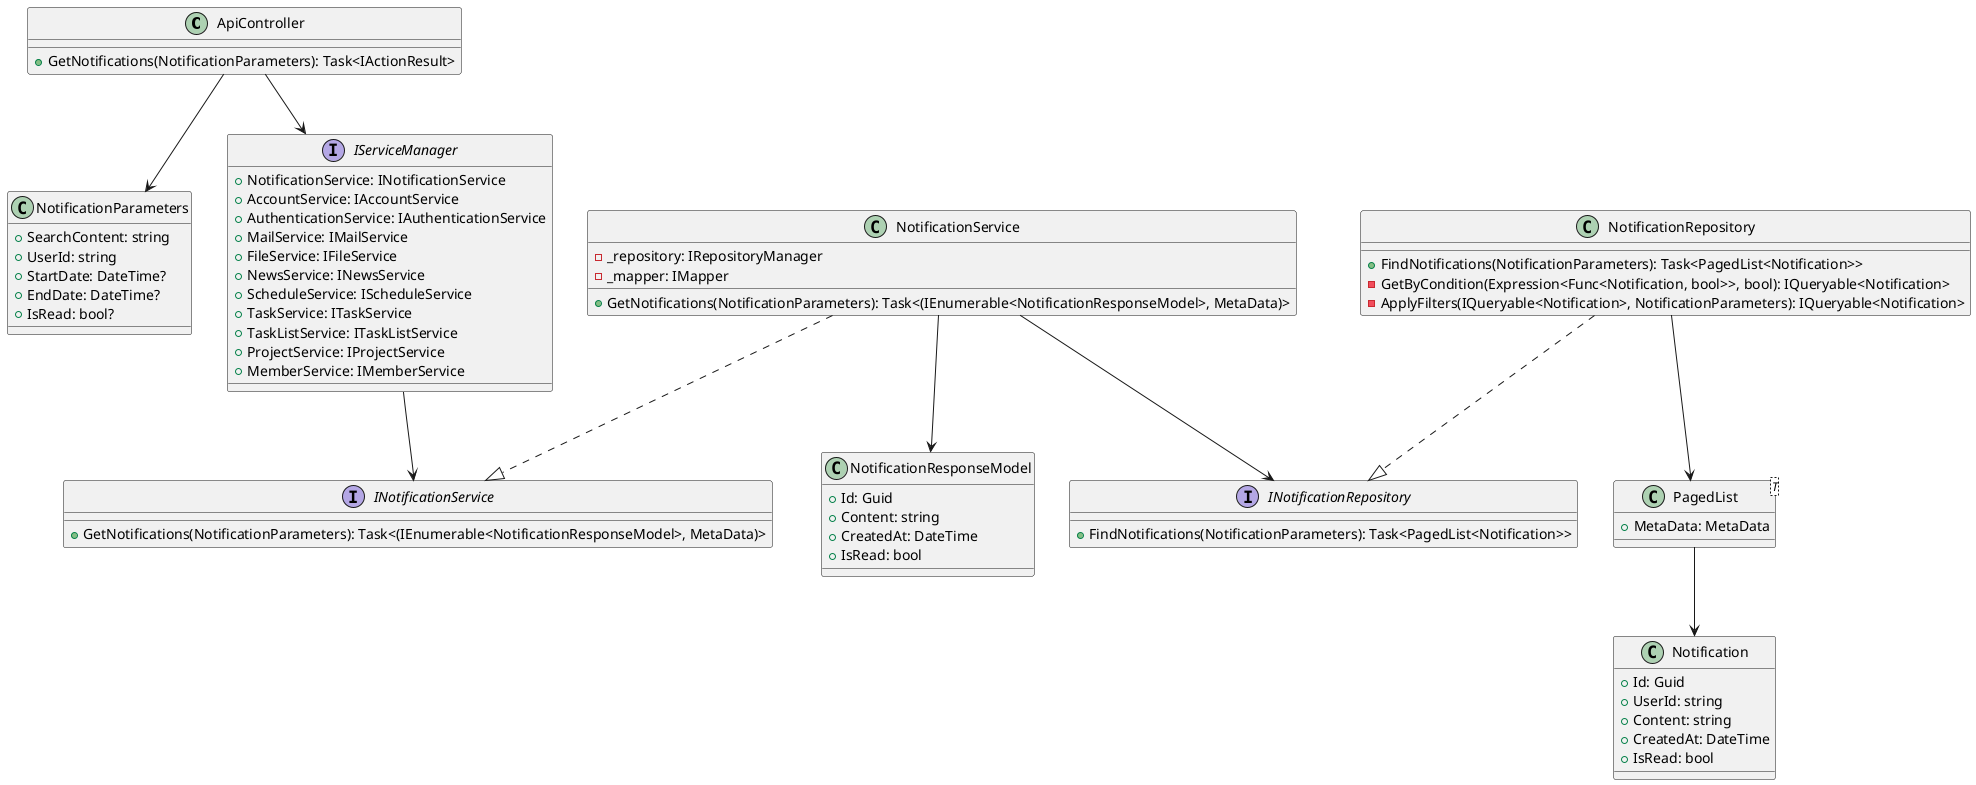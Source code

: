 @startuml
class ApiController {
  +GetNotifications(NotificationParameters): Task<IActionResult>
}

class NotificationParameters {
  +SearchContent: string
  +UserId: string
  +StartDate: DateTime?
  +EndDate: DateTime?
  +IsRead: bool?
}

interface IServiceManager {
  +NotificationService: INotificationService
  +AccountService: IAccountService
  +AuthenticationService: IAuthenticationService
  +MailService: IMailService
  +FileService: IFileService
  +NewsService: INewsService
  +ScheduleService: IScheduleService
  +TaskService: ITaskService
  +TaskListService: ITaskListService
  +ProjectService: IProjectService
  +MemberService: IMemberService
}

interface INotificationService {
  +GetNotifications(NotificationParameters): Task<(IEnumerable<NotificationResponseModel>, MetaData)>
}

class NotificationService {
  -_repository: IRepositoryManager
  -_mapper: IMapper
  +GetNotifications(NotificationParameters): Task<(IEnumerable<NotificationResponseModel>, MetaData)>
}

interface INotificationRepository {
  +FindNotifications(NotificationParameters): Task<PagedList<Notification>>
}

class NotificationRepository {
  +FindNotifications(NotificationParameters): Task<PagedList<Notification>>
  -GetByCondition(Expression<Func<Notification, bool>>, bool): IQueryable<Notification>
  -ApplyFilters(IQueryable<Notification>, NotificationParameters): IQueryable<Notification>
}

class PagedList<T> {
  +MetaData: MetaData
}

class Notification {
  +Id: Guid
  +UserId: string
  +Content: string
  +CreatedAt: DateTime
  +IsRead: bool
}

class NotificationResponseModel {
  +Id: Guid
  +Content: string
  +CreatedAt: DateTime
  +IsRead: bool
}

ApiController --> IServiceManager
IServiceManager --> INotificationService
NotificationService ..|> INotificationService
NotificationService --> INotificationRepository
NotificationRepository ..|> INotificationRepository
NotificationRepository --> PagedList
PagedList --> Notification
NotificationService --> NotificationResponseModel
ApiController --> NotificationParameters
@enduml
